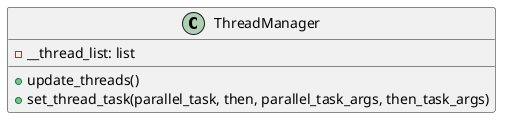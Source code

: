 @startuml

class ThreadManager{
    - __thread_list: list

    + update_threads()
    + set_thread_task(parallel_task, then, parallel_task_args, then_task_args)

}

@enduml